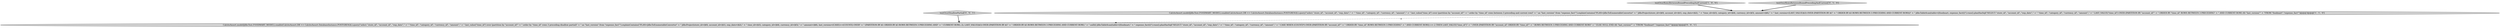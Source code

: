 digraph {
4 [style = filled, label = "testOverDisallowPartial['0', '0', '1']", fillcolor = lightgray, shape = diamond image = "AAA0AAABBB3BBB"];
0 [style = filled, label = "testOverRowsBetweenBoundPrecedingAndCurrent['1', '0', '0']", fillcolor = lightgray, shape = diamond image = "AAA0AAABBB1BBB"];
2 [style = filled, label = "testOverRowsBetweenBoundPrecedingAndCurrent['0', '1', '0']", fillcolor = lightgray, shape = diamond image = "AAA0AAABBB2BBB"];
3 [style = filled, label = "CalciteAssert.model(JdbcTest.FOODMART_MODEL).enable(CalciteAssert.DB == CalciteAssert.DatabaseInstance.POSTGRESQL).query(\"select \"store_id\", \"account_id\", \"exp_date\",\" + \" \"time_id\", \"category_id\", \"currency_id\", \"amount\",\" + \" last_value(\"time_id\") over (partition by \"account_id\"\" + \" order by \"time_id\" rows 3 preceding disallow partial)\" + \" as \"last_version\" from \"expense_fact\"\").explainContains(\"PLAN=JdbcToEnumerableConverter\" + \" JdbcProject(store_id=($0(, account_id=($1(, exp_date=($2(,\" + \" time_id=($3(, category_id=($4(, currency_id=($5(,\" + \" amount=($6(, last_version=(CASE(>=(COUNT() OVER\" + \" (PARTITION BY $1 ORDER BY $3 ROWS BETWEEN 3 PRECEDING AND\" + \" CURRENT ROW), 2), LAST_VALUE($3) OVER (PARTITION BY $1\" + \" ORDER BY $3 ROWS BETWEEN 3 PRECEDING AND CURRENT ROW),\" + \" null)() JdbcTableScan(table=((foodmart,\" + \" expense_fact(()\").runs().planHasSql(\"SELECT \"store_id\", \"account_id\", \"exp_date\",\" + \" \"time_id\", \"category_id\", \"currency_id\", \"amount\",\" + \" CASE WHEN (COUNT(*) OVER (PARTITION BY \"account_id\"\" + \" ORDER BY \"time_id\" ROWS BETWEEN 3 PRECEDING\" + \" AND CURRENT ROW)) >= 2 THEN LAST_VALUE(\"time_id\")\" + \" OVER (PARTITION BY \"account_id\" ORDER BY \"time_id\"\" + \" ROWS BETWEEN 3 PRECEDING AND CURRENT ROW)\" + \" ELSE NULL END AS \"last_version\"\" + \"FROM \"foodmart\".\"expense_fact\"\")@@@3@@@['0', '0', '1']", fillcolor = lightgray, shape = ellipse image = "AAA0AAABBB3BBB"];
1 [style = filled, label = "CalciteAssert.model(JdbcTest.FOODMART_MODEL).enable(CalciteAssert.DB == CalciteAssert.DatabaseInstance.POSTGRESQL).query(\"select \"store_id\", \"account_id\", \"exp_date\",\" + \" \"time_id\", \"category_id\", \"currency_id\", \"amount\",\" + \" last_value(\"time_id\") over (partition by \"account_id\"\" + \" order by \"time_id\" rows between 3 preceding and current row)\" + \" as \"last_version\" from \"expense_fact\"\").explainContains(\"PLAN=JdbcToEnumerableConverter\" + \" JdbcProject(store_id=($0(, account_id=($1(, exp_date=($2(, \" + \"time_id=($3(, category_id=($4(, currency_id=($5(, amount=($6(,\" + \" last_version=(LAST_VALUE($3) OVER (PARTITION BY $1\" + \" ORDER BY $3 ROWS BETWEEN 3 PRECEDING AND CURRENT ROW)()\" + \" JdbcTableScan(table=((foodmart, expense_fact(()\").runs().planHasSql(\"SELECT \"store_id\", \"account_id\", \"exp_date\",\" + \" \"time_id\", \"category_id\", \"currency_id\", \"amount\",\" + \" LAST_VALUE(\"time_id\") OVER (PARTITION BY \"account_id\"\" + \" ORDER BY \"time_id\" ROWS BETWEEN 3 PRECEDING\" + \" AND CURRENT ROW) AS \"last_version\"\" + \"FROM \"foodmart\".\"expense_fact\"\")@@@3@@@['1', '1', '0']", fillcolor = lightgray, shape = ellipse image = "AAA0AAABBB1BBB"];
1->3 [style = dashed, label="0"];
4->3 [style = bold, label=""];
0->1 [style = bold, label=""];
2->1 [style = bold, label=""];
}
